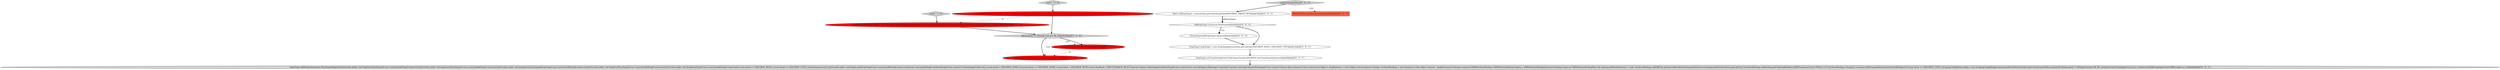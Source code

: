 digraph {
3 [style = filled, label = "GroupingConfigDialog dialog = new GroupingConfigDialog(resultsContainer.getResultSetController().getControl().getShell(),resultsContainer)@@@3@@@['1', '0', '0']", fillcolor = red, shape = ellipse image = "AAA1AAABBB1BBB"];
9 [style = filled, label = "oldDropTarget instanceof DropTarget@@@4@@@['0', '0', '1']", fillcolor = white, shape = diamond image = "AAA0AAABBB3BBB"];
4 [style = filled, label = "groupingResultsContainer.rebuildGrouping()@@@6@@@['0', '1', '0']", fillcolor = red, shape = ellipse image = "AAA1AAABBB2BBB"];
11 [style = filled, label = "dropTarget.addDropListener(new DropTargetAdapter(){@Override public void dragEnter(DropTargetEvent event){handleDragEvent(event)}@Override public void dragLeave(DropTargetEvent event){handleDragEvent(event)}@Override public void dragOperationChanged(DropTargetEvent event){handleDragEvent(event)}@Override public void dragOver(DropTargetEvent event){handleDragEvent(event)}@Override public void drop(DropTargetEvent event){handleDragEvent(event)if (event.detail == DND.DROP_MOVE || event.detail == DND.DROP_COPY) {dropColumns(event)}}@Override public void dropAccept(DropTargetEvent event){handleDragEvent(event)}private void handleDragEvent(DropTargetEvent event){if (!isDropSupported(event)) {event.detail = DND.DROP_NONE}{if (event.detail == DND.DROP_NONE) {event.detail = DND.DROP_MOVE}}event.feedback = DND.FEEDBACK_SELECT}private boolean isDropSupported(DropTargetEvent event){return true}@SuppressWarnings(\"unchecked\") private void dropColumns(DropTargetEvent event){if (!(event.data instanceof List)) {return}List<Object> dropElements = (List<Object>)event.dataList<String> attributeBindings = new ArrayList<>()for (Object element : dropElements){if (element instanceof DBDAttributeBinding) {DBDAttributeBinding binding = (DBDAttributeBinding)elementif (binding instanceof DBDAttributeBindingMeta && binding.getMetaAttribute() != null) {attributeBindings.add(DBUtils.getQuotedIdentifier(binding.getDataSource(),binding.getMetaAttribute().getLabel()))}{attributeBindings.add(binding.getFullyQualifiedName(DBPEvaluationContext.DML))}}}if (!attributeBindings.isEmpty()) {container.addGroupingAttributes(attributeBindings)}if (event.detail == DND.DROP_COPY) {GroupingConfigDialog dialog = new GroupingConfigDialog(container.getResultSetController().getControl().getShell(),container)if (dialog.open() != IDialogConstants.OK_ID) {container.clearGrouping()return}}try {container.rebuildGrouping()}catch (DBException e) }})@@@9@@@['0', '0', '1']", fillcolor = lightgray, shape = ellipse image = "AAA0AAABBB3BBB"];
6 [style = filled, label = "GroupingConfigDialog dialog = new GroupingConfigDialog(groupingResultsContainer.getResultSetController().getControl().getShell(),groupingResultsContainer)@@@3@@@['0', '1', '0']", fillcolor = red, shape = ellipse image = "AAA1AAABBB2BBB"];
7 [style = filled, label = "Object oldDropTarget = presentation.getControl().getData(DND.DROP_TARGET_KEY)@@@3@@@['0', '0', '1']", fillcolor = white, shape = ellipse image = "AAA0AAABBB3BBB"];
5 [style = filled, label = "run['0', '1', '0']", fillcolor = lightgray, shape = diamond image = "AAA0AAABBB2BBB"];
10 [style = filled, label = "((DropTarget)oldDropTarget).dispose()@@@5@@@['0', '0', '1']", fillcolor = white, shape = ellipse image = "AAA0AAABBB3BBB"];
12 [style = filled, label = "dropTarget.setTransfer(LightGrid.GridColumnTransfer.INSTANCE,TextTransfer.getInstance())@@@8@@@['0', '0', '1']", fillcolor = white, shape = ellipse image = "AAA0AAABBB3BBB"];
14 [style = filled, label = "DropTarget dropTarget = new DropTarget(presentation.getControl(),DND.DROP_MOVE | DND.DROP_COPY)@@@7@@@['0', '0', '1']", fillcolor = white, shape = ellipse image = "AAA0AAABBB3BBB"];
13 [style = filled, label = "IResultSetPresentation presentation@@@2@@@['0', '0', '1']", fillcolor = tomato, shape = box image = "AAA0AAABBB3BBB"];
1 [style = filled, label = "dialog.open() == IDialogConstants.OK_ID@@@4@@@['1', '1', '0']", fillcolor = lightgray, shape = diamond image = "AAA0AAABBB1BBB"];
0 [style = filled, label = "resultsContainer.rebuildGrouping()@@@6@@@['1', '0', '0']", fillcolor = red, shape = ellipse image = "AAA1AAABBB1BBB"];
2 [style = filled, label = "run['1', '0', '0']", fillcolor = lightgray, shape = diamond image = "AAA0AAABBB1BBB"];
8 [style = filled, label = "registerDragAndDrop['0', '0', '1']", fillcolor = lightgray, shape = diamond image = "AAA0AAABBB3BBB"];
8->7 [style = bold, label=""];
7->9 [style = bold, label=""];
6->1 [style = bold, label=""];
3->6 [style = dashed, label="0"];
1->4 [style = bold, label=""];
0->4 [style = dashed, label="0"];
8->13 [style = dotted, label="true"];
1->0 [style = dotted, label="true"];
1->4 [style = dotted, label="true"];
1->0 [style = bold, label=""];
12->11 [style = bold, label=""];
5->6 [style = bold, label=""];
9->10 [style = bold, label=""];
3->1 [style = bold, label=""];
7->9 [style = solid, label="oldDropTarget"];
9->10 [style = dotted, label="true"];
10->14 [style = bold, label=""];
14->12 [style = bold, label=""];
2->3 [style = bold, label=""];
9->14 [style = bold, label=""];
}
